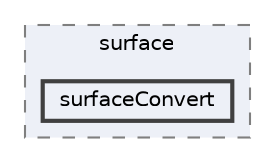 digraph "applications/utilities/surface/surfaceConvert"
{
 // LATEX_PDF_SIZE
  bgcolor="transparent";
  edge [fontname=Helvetica,fontsize=10,labelfontname=Helvetica,labelfontsize=10];
  node [fontname=Helvetica,fontsize=10,shape=box,height=0.2,width=0.4];
  compound=true
  subgraph clusterdir_f17de662d5fa06afbf0442aecb6ca0a0 {
    graph [ bgcolor="#edf0f7", pencolor="grey50", label="surface", fontname=Helvetica,fontsize=10 style="filled,dashed", URL="dir_f17de662d5fa06afbf0442aecb6ca0a0.html",tooltip=""]
  dir_47b3bfddad36ed7d199fb721f1b77f04 [label="surfaceConvert", fillcolor="#edf0f7", color="grey25", style="filled,bold", URL="dir_47b3bfddad36ed7d199fb721f1b77f04.html",tooltip=""];
  }
}
